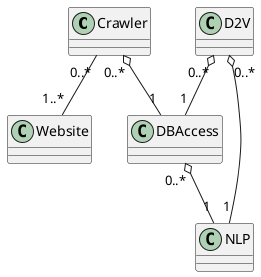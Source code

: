 @startuml

Crawler "0..*" -- "1..*" Website
Crawler "0..*" o-- "1" DBAccess
DBAccess "0..*" o-- "1" NLP
D2V "0..*" o-- "1" DBAccess
D2V "0..*" o-- "1" NLP
@enduml